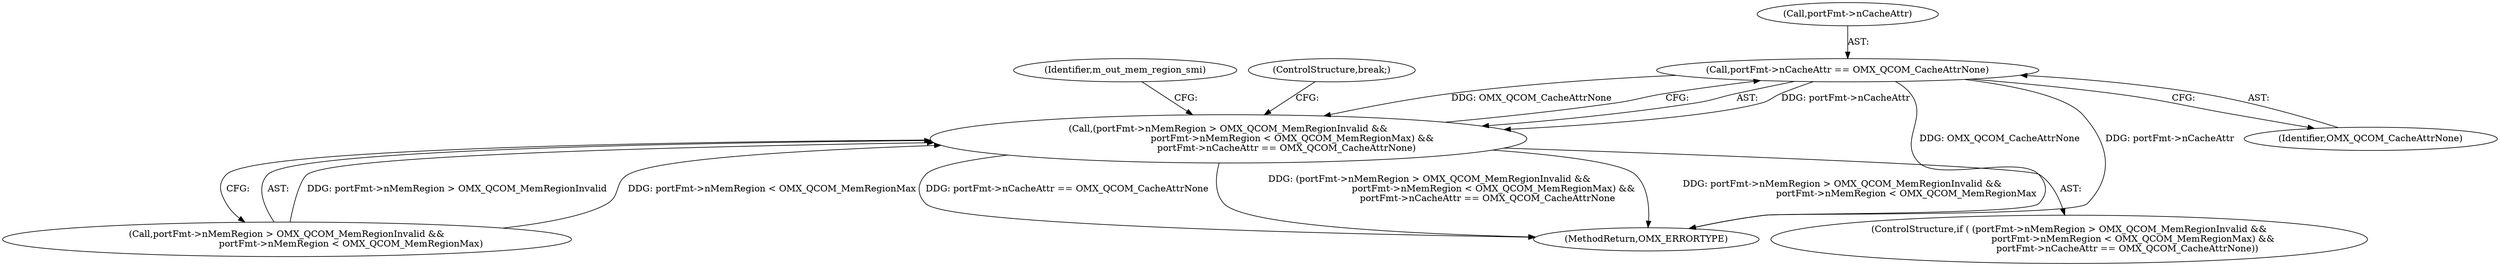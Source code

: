 digraph "0_Android_560ccdb509a7b86186fac0fce1b25bd9a3e6a6e8_2@pointer" {
"1001606" [label="(Call,portFmt->nCacheAttr == OMX_QCOM_CacheAttrNone)"];
"1001594" [label="(Call,(portFmt->nMemRegion > OMX_QCOM_MemRegionInvalid &&\n                                            portFmt->nMemRegion < OMX_QCOM_MemRegionMax) &&\n                                        portFmt->nCacheAttr == OMX_QCOM_CacheAttrNone)"];
"1001607" [label="(Call,portFmt->nCacheAttr)"];
"1001594" [label="(Call,(portFmt->nMemRegion > OMX_QCOM_MemRegionInvalid &&\n                                            portFmt->nMemRegion < OMX_QCOM_MemRegionMax) &&\n                                        portFmt->nCacheAttr == OMX_QCOM_CacheAttrNone)"];
"1001595" [label="(Call,portFmt->nMemRegion > OMX_QCOM_MemRegionInvalid &&\n                                            portFmt->nMemRegion < OMX_QCOM_MemRegionMax)"];
"1003102" [label="(MethodReturn,OMX_ERRORTYPE)"];
"1001613" [label="(Identifier,m_out_mem_region_smi)"];
"1001606" [label="(Call,portFmt->nCacheAttr == OMX_QCOM_CacheAttrNone)"];
"1001610" [label="(Identifier,OMX_QCOM_CacheAttrNone)"];
"1001625" [label="(ControlStructure,break;)"];
"1001593" [label="(ControlStructure,if ( (portFmt->nMemRegion > OMX_QCOM_MemRegionInvalid &&\n                                            portFmt->nMemRegion < OMX_QCOM_MemRegionMax) &&\n                                        portFmt->nCacheAttr == OMX_QCOM_CacheAttrNone))"];
"1001606" -> "1001594"  [label="AST: "];
"1001606" -> "1001610"  [label="CFG: "];
"1001607" -> "1001606"  [label="AST: "];
"1001610" -> "1001606"  [label="AST: "];
"1001594" -> "1001606"  [label="CFG: "];
"1001606" -> "1003102"  [label="DDG: portFmt->nCacheAttr"];
"1001606" -> "1003102"  [label="DDG: OMX_QCOM_CacheAttrNone"];
"1001606" -> "1001594"  [label="DDG: portFmt->nCacheAttr"];
"1001606" -> "1001594"  [label="DDG: OMX_QCOM_CacheAttrNone"];
"1001594" -> "1001593"  [label="AST: "];
"1001594" -> "1001595"  [label="CFG: "];
"1001595" -> "1001594"  [label="AST: "];
"1001613" -> "1001594"  [label="CFG: "];
"1001625" -> "1001594"  [label="CFG: "];
"1001594" -> "1003102"  [label="DDG: portFmt->nCacheAttr == OMX_QCOM_CacheAttrNone"];
"1001594" -> "1003102"  [label="DDG: (portFmt->nMemRegion > OMX_QCOM_MemRegionInvalid &&\n                                            portFmt->nMemRegion < OMX_QCOM_MemRegionMax) &&\n                                        portFmt->nCacheAttr == OMX_QCOM_CacheAttrNone"];
"1001594" -> "1003102"  [label="DDG: portFmt->nMemRegion > OMX_QCOM_MemRegionInvalid &&\n                                            portFmt->nMemRegion < OMX_QCOM_MemRegionMax"];
"1001595" -> "1001594"  [label="DDG: portFmt->nMemRegion > OMX_QCOM_MemRegionInvalid"];
"1001595" -> "1001594"  [label="DDG: portFmt->nMemRegion < OMX_QCOM_MemRegionMax"];
}
